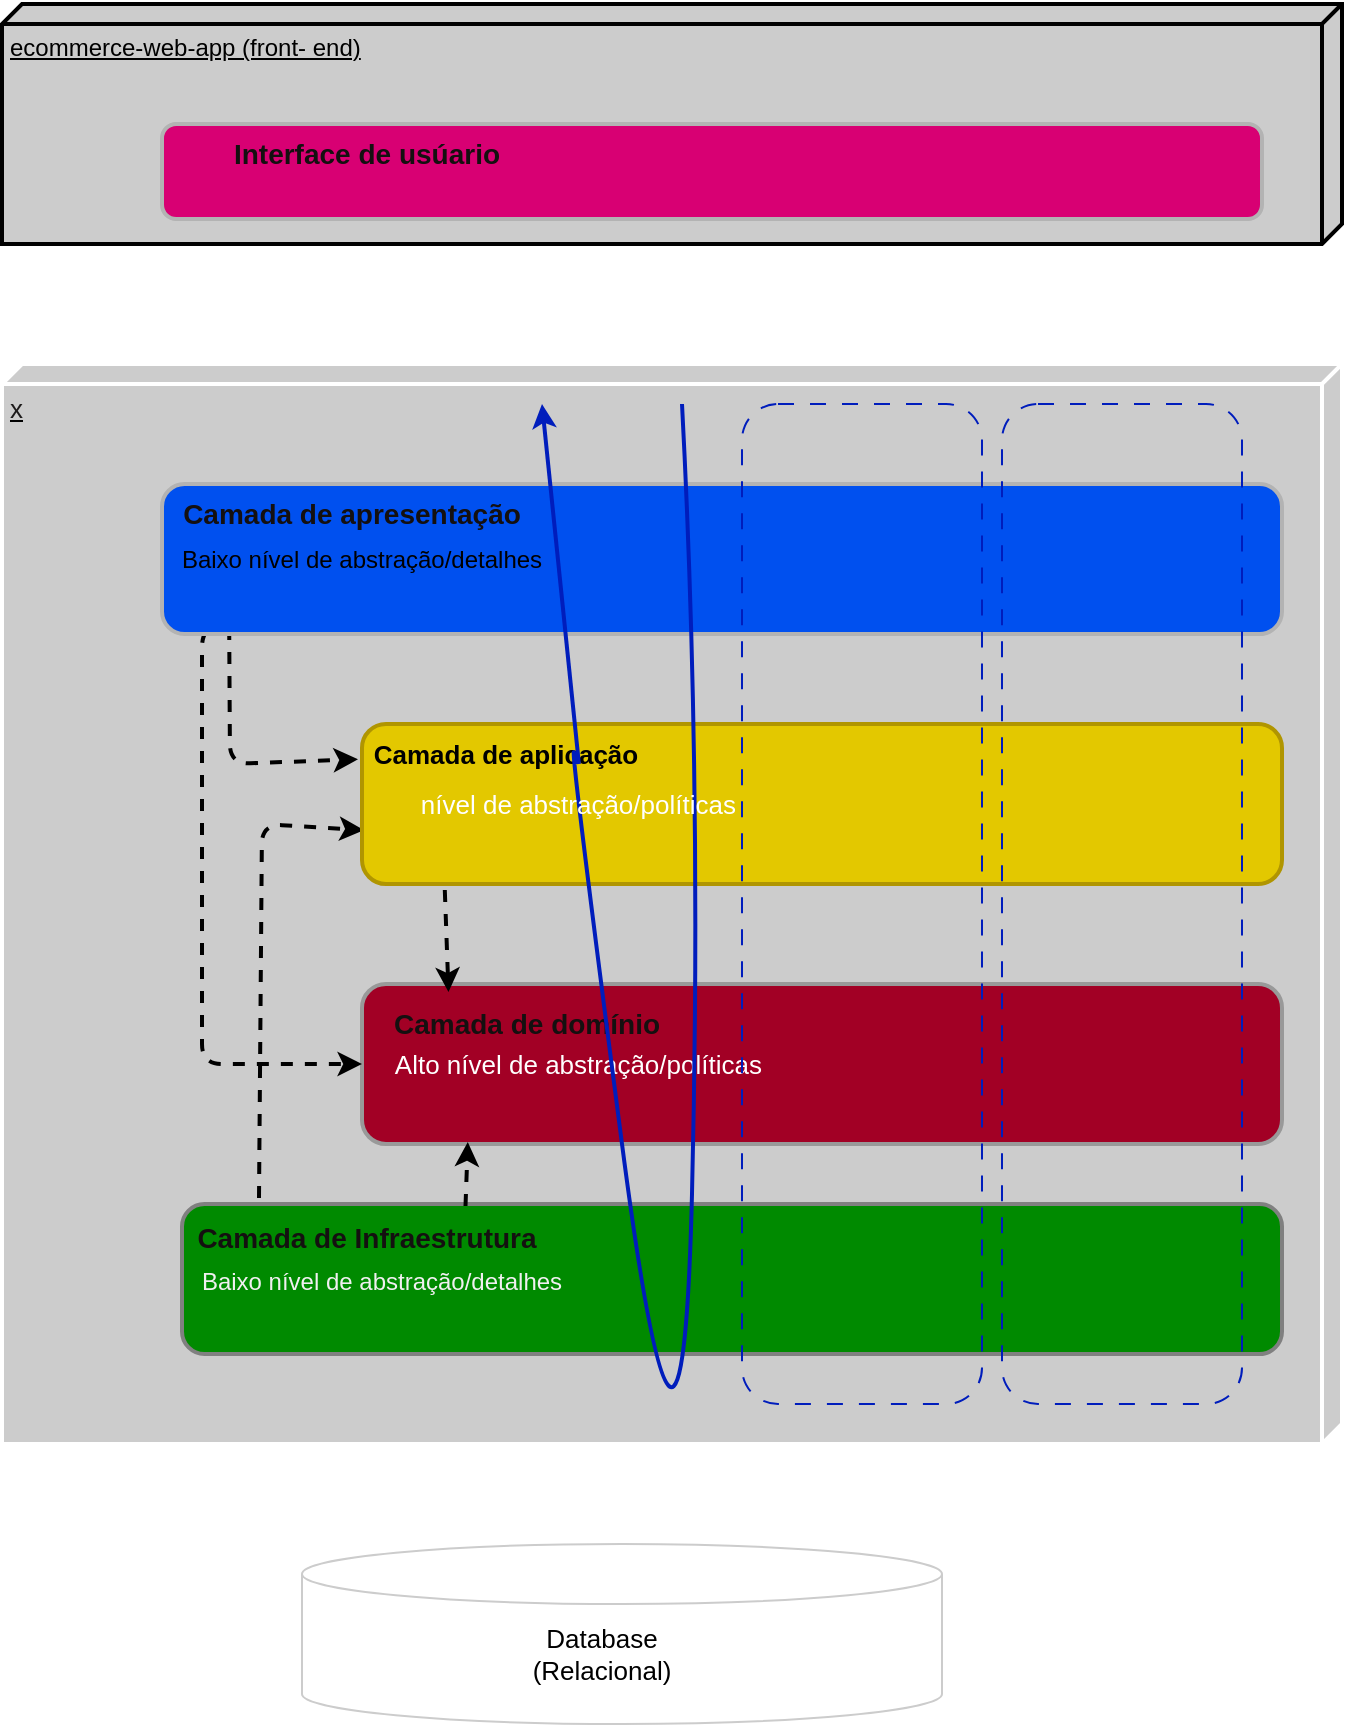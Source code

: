 <mxfile>
    <diagram id="I0e3CnHEker1yPUxd-W-" name="Arquitetura em Camadas">
        <mxGraphModel dx="1059" dy="792" grid="1" gridSize="10" guides="0" tooltips="1" connect="0" arrows="0" fold="1" page="1" pageScale="1" pageWidth="850" pageHeight="1100" math="0" shadow="0">
            <root>
                <mxCell id="0"/>
                <mxCell id="1" parent="0"/>
                <mxCell id="2" value="&lt;font style=&quot;font-size: 13px;&quot; color=&quot;#1d1b1b&quot;&gt;x&lt;/font&gt;" style="verticalAlign=top;align=left;spacingTop=8;spacingLeft=2;spacingRight=12;shape=cube;size=10;direction=south;fontStyle=4;html=1;strokeWidth=2;fillColor=#CCCCCC;strokeColor=#FFFFFF;rounded=1;" parent="1" vertex="1">
                    <mxGeometry x="100" y="220" width="670" height="540" as="geometry"/>
                </mxCell>
                <mxCell id="3" value="&lt;font color=&quot;#000000&quot;&gt;ecommerce-web-app (front- end)&lt;/font&gt;" style="verticalAlign=top;align=left;spacingTop=8;spacingLeft=2;spacingRight=12;shape=cube;size=10;direction=south;fontStyle=4;html=1;strokeWidth=2;fillColor=#CCCCCC;rounded=1;" parent="1" vertex="1">
                    <mxGeometry x="100" y="40" width="670" height="120" as="geometry"/>
                </mxCell>
                <mxCell id="9" value="" style="rounded=1;whiteSpace=wrap;html=1;strokeWidth=2;fillColor=#a20025;fontColor=#ffffff;strokeColor=#999999;points=[[0,0,0,0,0],[0,0.25,0,0,0],[0,0.5,0,0,0],[0,0.75,0,0,0],[0,1,0,0,0],[0.07,0,0,0,0],[0.25,1,0,0,0],[0.5,0,0,0,0],[0.5,1,0,0,0],[0.75,0,0,0,0],[0.75,1,0,0,0],[1,0,0,0,0],[1,0.25,0,0,0],[1,0.5,0,0,0],[1,0.75,0,0,0],[1,1,0,0,0]];" parent="1" vertex="1">
                    <mxGeometry x="280" y="530" width="460" height="80" as="geometry"/>
                </mxCell>
                <mxCell id="10" value="&lt;font color=&quot;#141010&quot; style=&quot;font-size: 14px;&quot;&gt;&lt;b&gt;Camada de domínio&lt;/b&gt;&lt;/font&gt;" style="text;html=1;align=center;verticalAlign=middle;whiteSpace=wrap;rounded=1;strokeWidth=6;perimeterSpacing=1;" parent="1" vertex="1">
                    <mxGeometry x="285" y="535" width="155" height="30" as="geometry"/>
                </mxCell>
                <mxCell id="55" style="edgeStyle=none;html=1;exitX=0.06;exitY=0.96;exitDx=0;exitDy=0;exitPerimeter=0;dashed=1;strokeWidth=2;strokeColor=#000000;" parent="1" source="12" target="52" edge="1">
                    <mxGeometry relative="1" as="geometry">
                        <Array as="points">
                            <mxPoint x="214" y="420"/>
                        </Array>
                    </mxGeometry>
                </mxCell>
                <mxCell id="56" style="edgeStyle=none;html=1;exitX=0.06;exitY=0.96;exitDx=0;exitDy=0;exitPerimeter=0;dashed=1;strokeColor=#000000;strokeWidth=2;" parent="1" source="12" target="9" edge="1">
                    <mxGeometry relative="1" as="geometry">
                        <Array as="points">
                            <mxPoint x="200" y="352"/>
                            <mxPoint x="200" y="570"/>
                        </Array>
                    </mxGeometry>
                </mxCell>
                <mxCell id="12" value="" style="rounded=1;whiteSpace=wrap;html=1;strokeWidth=2;fillColor=#0050ef;fontColor=#ffffff;strokeColor=#B3B3B3;points=[[0,0,0,0,0],[0,0.25,0,0,0],[0,0.51,0,0,0],[0,0.75,0,0,0],[0,1,0,0,0],[0.06,0.96,0,0,0],[0.25,0,0,0,0],[0.5,0,0,0,0],[0.5,1,0,0,0],[0.75,0,0,0,0],[0.75,1,0,0,0],[1,0,0,0,0],[1,0.25,0,0,0],[1,0.51,0,0,0],[1,0.75,0,0,0],[1,1,0,0,0]];" parent="1" vertex="1">
                    <mxGeometry x="180" y="280" width="560" height="75" as="geometry"/>
                </mxCell>
                <mxCell id="13" value="&lt;font color=&quot;#141010&quot; style=&quot;font-size: 14px;&quot;&gt;&lt;b&gt;Camada de apresentação&lt;/b&gt;&lt;/font&gt;" style="text;html=1;align=center;verticalAlign=middle;whiteSpace=wrap;rounded=1;strokeWidth=6;perimeterSpacing=1;" parent="1" vertex="1">
                    <mxGeometry x="180" y="280" width="190" height="30" as="geometry"/>
                </mxCell>
                <mxCell id="61" style="edgeStyle=none;html=1;exitX=0.07;exitY=0;exitDx=0;exitDy=-3;exitPerimeter=0;entryX=0.002;entryY=0.663;entryDx=0;entryDy=0;entryPerimeter=0;dashed=1;strokeColor=#000000;strokeWidth=2;" parent="1" source="15" target="51" edge="1">
                    <mxGeometry relative="1" as="geometry">
                        <Array as="points">
                            <mxPoint x="230" y="450"/>
                        </Array>
                    </mxGeometry>
                </mxCell>
                <mxCell id="15" value="" style="rounded=1;whiteSpace=wrap;html=1;strokeWidth=2;fillColor=#008a00;fontColor=#ffffff;strokeColor=#808080;points=[[0,0,0,0,0],[0,0.25,0,0,0],[0,0.51,0,0,0],[0,0.75,0,0,0],[0,1,0,0,0],[0.07,0,0,0,-3],[0.16,0,0,0,-6],[0.25,1,0,0,0],[0.5,1,0,0,0],[0.75,0,0,0,0],[0.75,1,0,0,0],[1,0,0,0,0],[1,0.25,0,0,0],[1,0.51,0,0,0],[1,0.75,0,0,0],[1,1,0,0,0]];" parent="1" vertex="1">
                    <mxGeometry x="190" y="640" width="550" height="75" as="geometry"/>
                </mxCell>
                <mxCell id="62" style="edgeStyle=none;html=1;exitX=0.75;exitY=0;exitDx=0;exitDy=0;entryX=0.115;entryY=0.988;entryDx=0;entryDy=0;entryPerimeter=0;dashed=1;strokeColor=#000000;strokeWidth=2;" parent="1" source="17" target="9" edge="1">
                    <mxGeometry relative="1" as="geometry"/>
                </mxCell>
                <mxCell id="17" value="&lt;font color=&quot;#141010&quot; style=&quot;font-size: 14px;&quot;&gt;&lt;b&gt;Camada de Infraestrutura&lt;/b&gt;&lt;/font&gt;" style="text;html=1;align=center;verticalAlign=middle;whiteSpace=wrap;rounded=1;strokeWidth=6;perimeterSpacing=1;" parent="1" vertex="1">
                    <mxGeometry x="185" y="642" width="195" height="30" as="geometry"/>
                </mxCell>
                <mxCell id="20" value="" style="rounded=1;whiteSpace=wrap;html=1;strokeWidth=2;fillColor=#d80073;fontColor=#ffffff;strokeColor=#B3B3B3;" parent="1" vertex="1">
                    <mxGeometry x="180" y="100" width="550" height="47.5" as="geometry"/>
                </mxCell>
                <mxCell id="21" value="&lt;font color=&quot;#141010&quot; style=&quot;font-size: 14px;&quot;&gt;&lt;b&gt;Interface de usúario&lt;/b&gt;&lt;/font&gt;" style="text;html=1;align=center;verticalAlign=middle;whiteSpace=wrap;rounded=1;strokeWidth=6;perimeterSpacing=1;" parent="1" vertex="1">
                    <mxGeometry x="175" y="100" width="215" height="30" as="geometry"/>
                </mxCell>
                <mxCell id="43" value="" style="shape=cylinder3;whiteSpace=wrap;html=1;boundedLbl=1;backgroundOutline=1;size=15;strokeColor=#CCCCCC;fontSize=13;fontColor=#FFFFFF;fillColor=#FFFFFF;rounded=1;" parent="1" vertex="1">
                    <mxGeometry x="250" y="810" width="320" height="90" as="geometry"/>
                </mxCell>
                <mxCell id="45" value="&lt;font color=&quot;#000000&quot;&gt;Database (Relacional)&lt;/font&gt;" style="text;html=1;strokeColor=none;fillColor=none;align=center;verticalAlign=middle;whiteSpace=wrap;rounded=1;fontSize=13;fontColor=#FFFFFF;arcSize=26;" parent="1" vertex="1">
                    <mxGeometry x="370" y="850" width="60" height="30" as="geometry"/>
                </mxCell>
                <mxCell id="60" style="edgeStyle=none;html=1;exitX=0.09;exitY=1;exitDx=0;exitDy=3;exitPerimeter=0;entryX=0.25;entryY=0;entryDx=0;entryDy=0;dashed=1;strokeColor=#000000;strokeWidth=2;" parent="1" source="51" target="10" edge="1">
                    <mxGeometry relative="1" as="geometry"/>
                </mxCell>
                <mxCell id="51" value="" style="rounded=1;whiteSpace=wrap;html=1;strokeWidth=2;fillColor=#e3c800;fontColor=#000000;strokeColor=#B09500;points=[[0,0,0,0,0],[0,0.25,0,0,0],[0,0.5,0,0,0],[0,0.75,0,0,0],[0,1,0,0,0],[0.09,1,0,0,3],[0.25,0,0,0,0],[0.5,0,0,0,0],[0.5,1,0,0,0],[0.75,0,0,0,0],[0.75,1,0,0,0],[1,0,0,0,0],[1,0.25,0,0,0],[1,0.5,0,0,0],[1,0.75,0,0,0],[1,1,0,0,0]];" parent="1" vertex="1">
                    <mxGeometry x="280" y="400" width="460" height="80" as="geometry"/>
                </mxCell>
                <mxCell id="52" value="&lt;b&gt;Camada de aplicação&lt;/b&gt;" style="text;html=1;strokeColor=none;fillColor=none;align=center;verticalAlign=middle;whiteSpace=wrap;rounded=1;fontSize=13;fontColor=#000000;" parent="1" vertex="1">
                    <mxGeometry x="278" y="400" width="147.5" height="30" as="geometry"/>
                </mxCell>
                <mxCell id="53" value="&lt;font color=&quot;#ffffff&quot;&gt;Alto nível de abstração/políticas&amp;nbsp;&lt;/font&gt;" style="text;html=1;strokeColor=none;fillColor=none;align=center;verticalAlign=middle;whiteSpace=wrap;rounded=1;fontSize=13;fontColor=#000000;" parent="1" vertex="1">
                    <mxGeometry x="290" y="555" width="200" height="30" as="geometry"/>
                </mxCell>
                <mxCell id="54" value="&lt;span style=&quot;color: rgb(240, 240, 240); font-size: 12px;&quot;&gt;Baixo nível de abstração/detalhes&lt;/span&gt;" style="text;html=1;strokeColor=none;fillColor=none;align=center;verticalAlign=middle;whiteSpace=wrap;rounded=1;fontSize=13;fontColor=#000000;" parent="1" vertex="1">
                    <mxGeometry x="190" y="662.5" width="200" height="30" as="geometry"/>
                </mxCell>
                <mxCell id="63" value="" style="curved=1;endArrow=classic;html=1;strokeColor=#001DBC;strokeWidth=2;fillColor=#0050ef;startArrow=none;" parent="1" edge="1">
                    <mxGeometry width="50" height="50" relative="1" as="geometry">
                        <mxPoint x="388.462" y="420" as="sourcePoint"/>
                        <mxPoint x="370" y="240" as="targetPoint"/>
                        <Array as="points"/>
                    </mxGeometry>
                </mxCell>
                <mxCell id="64" value="Baixo nível de abstração/detalhes" style="text;html=1;strokeColor=none;fillColor=none;align=center;verticalAlign=middle;whiteSpace=wrap;rounded=1;" parent="1" vertex="1">
                    <mxGeometry x="175" y="302.5" width="210" height="30" as="geometry"/>
                </mxCell>
                <mxCell id="68" value="" style="curved=1;endArrow=none;html=1;strokeColor=#001DBC;strokeWidth=2;fillColor=#0050ef;" parent="1" edge="1">
                    <mxGeometry width="50" height="50" relative="1" as="geometry">
                        <mxPoint x="440" y="240" as="sourcePoint"/>
                        <mxPoint x="387.273" y="420" as="targetPoint"/>
                        <Array as="points">
                            <mxPoint x="450" y="430"/>
                            <mxPoint x="440" y="840"/>
                            <mxPoint x="380" y="380"/>
                        </Array>
                    </mxGeometry>
                </mxCell>
                <mxCell id="69" value="&lt;font color=&quot;#ffffff&quot;&gt;nível de abstração/políticas&amp;nbsp;&lt;/font&gt;" style="text;html=1;strokeColor=none;fillColor=none;align=center;verticalAlign=middle;whiteSpace=wrap;rounded=1;fontSize=13;fontColor=#000000;" parent="1" vertex="1">
                    <mxGeometry x="290" y="425" width="200" height="30" as="geometry"/>
                </mxCell>
                <mxCell id="Lp0jMzSGGM_V06mwGyb9-71" value="" style="rounded=1;whiteSpace=wrap;html=1;sketch=1;hachureGap=4;jiggle=2;curveFitting=1;fontFamily=Architects Daughter;fontSource=https%3A%2F%2Ffonts.googleapis.com%2Fcss%3Ffamily%3DArchitects%2BDaughter;fontSize=20;fillColor=none;strokeColor=none;" parent="1" vertex="1">
                    <mxGeometry x="470" y="245" width="120" height="490" as="geometry"/>
                </mxCell>
                <mxCell id="Lp0jMzSGGM_V06mwGyb9-72" value="" style="rounded=1;whiteSpace=wrap;html=1;sketch=1;hachureGap=4;jiggle=2;curveFitting=1;fontFamily=Architects Daughter;fontSource=https%3A%2F%2Ffonts.googleapis.com%2Fcss%3Ffamily%3DArchitects%2BDaughter;fontSize=20;fillColor=none;strokeColor=none;" parent="1" vertex="1">
                    <mxGeometry x="470" y="240" width="120" height="490" as="geometry"/>
                </mxCell>
                <mxCell id="Lp0jMzSGGM_V06mwGyb9-73" value="" style="rounded=0;whiteSpace=wrap;html=1;sketch=1;hachureGap=4;jiggle=2;curveFitting=1;fontFamily=Architects Daughter;fontSource=https%3A%2F%2Ffonts.googleapis.com%2Fcss%3Ffamily%3DArchitects%2BDaughter;fontSize=20;fillColor=none;strokeColor=none;fontColor=#ffffff;" parent="1" vertex="1">
                    <mxGeometry x="470" y="240" width="120" height="490" as="geometry"/>
                </mxCell>
                <mxCell id="Lp0jMzSGGM_V06mwGyb9-74" value="" style="rounded=1;whiteSpace=wrap;html=1;fillColor=none;fontColor=#ffffff;strokeColor=#001DBC;dashed=1;dashPattern=8 8;" parent="1" vertex="1">
                    <mxGeometry x="470" y="240" width="120" height="500" as="geometry"/>
                </mxCell>
                <mxCell id="Lp0jMzSGGM_V06mwGyb9-75" value="" style="rounded=1;whiteSpace=wrap;html=1;fillColor=none;fontColor=#ffffff;strokeColor=#001DBC;dashed=1;dashPattern=8 8;" parent="1" vertex="1">
                    <mxGeometry x="600" y="240" width="120" height="500" as="geometry"/>
                </mxCell>
            </root>
        </mxGraphModel>
    </diagram>
    <diagram name=" Arquitetura Hexagonal" id="VRx3ax_9oq_TJoyLsv_U">
        <mxGraphModel dx="1059" dy="792" grid="1" gridSize="10" guides="1" tooltips="1" connect="1" arrows="1" fold="1" page="1" pageScale="1" pageWidth="850" pageHeight="1100" math="0" shadow="0">
            <root>
                <mxCell id="8M45UyS3Eb0G1ASfp3wk-0"/>
                <mxCell id="8M45UyS3Eb0G1ASfp3wk-1" parent="8M45UyS3Eb0G1ASfp3wk-0"/>
                <mxCell id="8M45UyS3Eb0G1ASfp3wk-2" value="&lt;font style=&quot;font-size: 13px;&quot; color=&quot;#1d1b1b&quot;&gt;ecommerce-node-api (back -end)&lt;/font&gt;" style="verticalAlign=top;align=left;spacingTop=8;spacingLeft=2;spacingRight=12;shape=cube;size=10;direction=south;fontStyle=4;html=1;strokeWidth=2;fillColor=#CCCCCC;strokeColor=#FFFFFF;rounded=0;" parent="8M45UyS3Eb0G1ASfp3wk-1" vertex="1">
                    <mxGeometry x="70" y="190" width="780" height="650" as="geometry"/>
                </mxCell>
                <mxCell id="8M45UyS3Eb0G1ASfp3wk-3" value="&lt;font color=&quot;#000000&quot;&gt;ecommerce-web-app (front- end)&lt;/font&gt;" style="verticalAlign=top;align=left;spacingTop=8;spacingLeft=2;spacingRight=12;shape=cube;size=10;direction=south;fontStyle=4;html=1;strokeWidth=2;fillColor=#CCCCCC;rounded=0;" parent="8M45UyS3Eb0G1ASfp3wk-1" vertex="1">
                    <mxGeometry x="60" y="20" width="810" height="140" as="geometry"/>
                </mxCell>
                <mxCell id="8M45UyS3Eb0G1ASfp3wk-16" value="" style="shape=cylinder3;whiteSpace=wrap;html=1;boundedLbl=1;backgroundOutline=1;size=15;strokeColor=#CCCCCC;fontSize=13;fontColor=#FFFFFF;fillColor=#FFFFFF;rounded=0;" parent="8M45UyS3Eb0G1ASfp3wk-1" vertex="1">
                    <mxGeometry x="283.75" y="890" width="320" height="90" as="geometry"/>
                </mxCell>
                <mxCell id="8M45UyS3Eb0G1ASfp3wk-17" value="&lt;font color=&quot;#000000&quot;&gt;Database (Relacional)&lt;/font&gt;" style="text;html=1;strokeColor=none;fillColor=none;align=center;verticalAlign=middle;whiteSpace=wrap;rounded=0;fontSize=13;fontColor=#FFFFFF;" parent="8M45UyS3Eb0G1ASfp3wk-1" vertex="1">
                    <mxGeometry x="420" y="930" width="60" height="30" as="geometry"/>
                </mxCell>
                <mxCell id="iTr-L3_4mr9_4ZwECuBi-3" value="" style="shape=hexagon;perimeter=hexagonPerimeter2;whiteSpace=wrap;html=1;fixedSize=1;rounded=1;hachureGap=4;strokeColor=#001DBC;strokeWidth=2;fontFamily=Architects Daughter;fontSource=https%3A%2F%2Ffonts.googleapis.com%2Fcss%3Ffamily%3DArchitects%2BDaughter;fontSize=20;fillColor=#0050ef;size=110;shadow=1;fontColor=#ffffff;gradientColor=#008A00;" parent="8M45UyS3Eb0G1ASfp3wk-1" vertex="1">
                    <mxGeometry x="110" y="259" width="680" height="461" as="geometry"/>
                </mxCell>
                <mxCell id="Y5ZP2UtS8_teeKKOSprc-33" style="edgeStyle=none;rounded=1;sketch=0;hachureGap=4;jiggle=2;curveFitting=1;html=1;shadow=0;strokeColor=#000000;strokeWidth=1;fontFamily=Architects Daughter;fontSource=https%3A%2F%2Ffonts.googleapis.com%2Fcss%3Ffamily%3DArchitects%2BDaughter;fontSize=16;fontColor=#000000;startArrow=none;startFill=0;endArrow=none;endFill=0;endSize=7;" parent="8M45UyS3Eb0G1ASfp3wk-1" source="iTr-L3_4mr9_4ZwECuBi-2" target="iTr-L3_4mr9_4ZwECuBi-3" edge="1">
                    <mxGeometry relative="1" as="geometry"/>
                </mxCell>
                <mxCell id="iTr-L3_4mr9_4ZwECuBi-2" value="" style="shape=hexagon;perimeter=hexagonPerimeter2;whiteSpace=wrap;html=1;fixedSize=1;rounded=1;hachureGap=4;strokeColor=#000000;strokeWidth=2;fontFamily=Architects Daughter;fontSource=https%3A%2F%2Ffonts.googleapis.com%2Fcss%3Ffamily%3DArchitects%2BDaughter;fontSize=20;fillColor=#e3c800;size=80;fontColor=#000000;dashed=1;" parent="8M45UyS3Eb0G1ASfp3wk-1" vertex="1">
                    <mxGeometry x="188.75" y="320" width="530" height="330" as="geometry"/>
                </mxCell>
                <mxCell id="iTr-L3_4mr9_4ZwECuBi-0" value="" style="shape=hexagon;perimeter=hexagonPerimeter2;whiteSpace=wrap;html=1;fixedSize=1;rounded=1;hachureGap=4;fontFamily=Architects Daughter;fontSource=https%3A%2F%2Ffonts.googleapis.com%2Fcss%3Ffamily%3DArchitects%2BDaughter;fontSize=20;size=70;fillColor=#a20025;fontColor=#ffffff;strokeColor=#000000;strokeWidth=2;gradientColor=none;" parent="8M45UyS3Eb0G1ASfp3wk-1" vertex="1">
                    <mxGeometry x="285" y="398.13" width="350" height="191.87" as="geometry"/>
                </mxCell>
                <mxCell id="8M45UyS3Eb0G1ASfp3wk-5" value="&lt;font color=&quot;#141010&quot; style=&quot;font-size: 14px;&quot;&gt;&lt;b&gt;Camada de domínio&lt;/b&gt;&lt;/font&gt;" style="text;html=1;align=center;verticalAlign=middle;whiteSpace=wrap;rounded=0;strokeWidth=6;perimeterSpacing=1;" parent="8M45UyS3Eb0G1ASfp3wk-1" vertex="1">
                    <mxGeometry x="370" y="456.13" width="155" height="30" as="geometry"/>
                </mxCell>
                <mxCell id="8M45UyS3Eb0G1ASfp3wk-22" value="Alto nível de abstração/políticas&amp;nbsp;" style="text;html=1;strokeColor=none;fillColor=none;align=center;verticalAlign=middle;whiteSpace=wrap;rounded=0;fontSize=13;fontColor=#000000;" parent="8M45UyS3Eb0G1ASfp3wk-1" vertex="1">
                    <mxGeometry x="353.75" y="486.13" width="200" height="30" as="geometry"/>
                </mxCell>
                <mxCell id="8M45UyS3Eb0G1ASfp3wk-21" value="&lt;b&gt;Camada de aplicação&lt;/b&gt;" style="text;html=1;strokeColor=none;fillColor=none;align=center;verticalAlign=middle;whiteSpace=wrap;rounded=0;fontSize=13;fontColor=#000000;" parent="8M45UyS3Eb0G1ASfp3wk-1" vertex="1">
                    <mxGeometry x="270" y="320" width="147.5" height="30" as="geometry"/>
                </mxCell>
                <mxCell id="8M45UyS3Eb0G1ASfp3wk-27" value="Nível médio de abstração/Orquestração" style="text;html=1;strokeColor=none;fillColor=none;align=center;verticalAlign=middle;whiteSpace=wrap;rounded=0;fontSize=13;fontColor=#000000;" parent="8M45UyS3Eb0G1ASfp3wk-1" vertex="1">
                    <mxGeometry x="243.75" y="350" width="200" height="30" as="geometry"/>
                </mxCell>
                <mxCell id="8M45UyS3Eb0G1ASfp3wk-23" value="&lt;span style=&quot;font-size: 12px;&quot;&gt;Baixo nível de abstração/detalhes&lt;/span&gt;" style="text;html=1;strokeColor=none;fillColor=none;align=center;verticalAlign=middle;whiteSpace=wrap;rounded=0;fontSize=13;fontColor=#000000;" parent="8M45UyS3Eb0G1ASfp3wk-1" vertex="1">
                    <mxGeometry x="237.5" y="680" width="200" height="30" as="geometry"/>
                </mxCell>
                <mxCell id="8M45UyS3Eb0G1ASfp3wk-13" value="&lt;font color=&quot;#141010&quot; style=&quot;font-size: 14px;&quot;&gt;&lt;b&gt;Camada de Infraestrutura&lt;/b&gt;&lt;/font&gt;" style="text;html=1;align=center;verticalAlign=middle;whiteSpace=wrap;rounded=0;strokeWidth=6;perimeterSpacing=1;" parent="8M45UyS3Eb0G1ASfp3wk-1" vertex="1">
                    <mxGeometry x="240" y="660" width="195" height="30" as="geometry"/>
                </mxCell>
                <mxCell id="8M45UyS3Eb0G1ASfp3wk-9" value="&lt;font color=&quot;#141010&quot; style=&quot;font-size: 14px;&quot;&gt;&lt;b&gt;Camada de apresentação&lt;/b&gt;&lt;/font&gt;" style="text;html=1;align=center;verticalAlign=middle;whiteSpace=wrap;rounded=0;strokeWidth=6;perimeterSpacing=1;" parent="8M45UyS3Eb0G1ASfp3wk-1" vertex="1">
                    <mxGeometry x="227.5" y="259" width="190" height="30" as="geometry"/>
                </mxCell>
                <mxCell id="8M45UyS3Eb0G1ASfp3wk-25" value="&lt;font color=&quot;#000000&quot;&gt;Baixo nível de abstração/detalhes&lt;/font&gt;" style="text;html=1;strokeColor=none;fillColor=none;align=center;verticalAlign=middle;whiteSpace=wrap;rounded=0;" parent="8M45UyS3Eb0G1ASfp3wk-1" vertex="1">
                    <mxGeometry x="227.5" y="280" width="210" height="30" as="geometry"/>
                </mxCell>
                <mxCell id="Y5ZP2UtS8_teeKKOSprc-28" value="" style="endArrow=none;html=1;rounded=1;shadow=0;sketch=0;hachureGap=4;jiggle=2;curveFitting=1;strokeWidth=1;fontFamily=Architects Daughter;fontSource=https%3A%2F%2Ffonts.googleapis.com%2Fcss%3Ffamily%3DArchitects%2BDaughter;fontSize=16;endSize=7;entryX=0;entryY=0.5;entryDx=0;entryDy=0;strokeColor=#000000;exitX=0;exitY=0.5;exitDx=0;exitDy=0;" parent="8M45UyS3Eb0G1ASfp3wk-1" source="iTr-L3_4mr9_4ZwECuBi-3" target="iTr-L3_4mr9_4ZwECuBi-2" edge="1">
                    <mxGeometry width="50" height="50" relative="1" as="geometry">
                        <mxPoint x="150" y="580" as="sourcePoint"/>
                        <mxPoint x="221" y="572" as="targetPoint"/>
                        <Array as="points"/>
                    </mxGeometry>
                </mxCell>
                <mxCell id="Y5ZP2UtS8_teeKKOSprc-31" value="" style="endArrow=none;html=1;rounded=1;shadow=0;sketch=0;hachureGap=4;jiggle=2;curveFitting=1;strokeWidth=1;fontFamily=Architects Daughter;fontSource=https%3A%2F%2Ffonts.googleapis.com%2Fcss%3Ffamily%3DArchitects%2BDaughter;fontSize=16;endSize=7;exitX=1;exitY=0.5;exitDx=0;exitDy=0;entryX=1;entryY=0.5;entryDx=0;entryDy=0;strokeColor=#000000;" parent="8M45UyS3Eb0G1ASfp3wk-1" source="iTr-L3_4mr9_4ZwECuBi-2" target="iTr-L3_4mr9_4ZwECuBi-3" edge="1">
                    <mxGeometry width="50" height="50" relative="1" as="geometry">
                        <mxPoint x="480" y="490" as="sourcePoint"/>
                        <mxPoint x="530" y="440" as="targetPoint"/>
                        <Array as="points"/>
                    </mxGeometry>
                </mxCell>
                <mxCell id="Y5ZP2UtS8_teeKKOSprc-34" value="&lt;p style=&quot;line-height: 50%;&quot;&gt;&lt;font style=&quot;font-size: 13px;&quot; face=&quot;Helvetica&quot;&gt;&lt;b&gt;&lt;u&gt;Casos de uso&lt;/u&gt;&lt;/b&gt;&lt;/font&gt;&lt;/p&gt;" style="text;html=1;strokeColor=none;fillColor=none;align=center;verticalAlign=middle;whiteSpace=wrap;rounded=0;glass=0;dashed=1;sketch=0;hachureGap=4;jiggle=2;curveFitting=1;fontFamily=Architects Daughter;fontSource=https%3A%2F%2Ffonts.googleapis.com%2Fcss%3Ffamily%3DArchitects%2BDaughter;fontSize=20;fontColor=#000000;opacity=40;" parent="8M45UyS3Eb0G1ASfp3wk-1" vertex="1">
                    <mxGeometry x="202.5" y="398.13" width="160" height="8" as="geometry"/>
                </mxCell>
                <mxCell id="Y5ZP2UtS8_teeKKOSprc-39" value="" style="endArrow=classic;html=1;rounded=1;shadow=0;sketch=0;hachureGap=4;jiggle=2;curveFitting=1;strokeColor=#000000;strokeWidth=1;fontFamily=Helvetica;fontSize=13;fontColor=#000000;endSize=7;exitX=0.625;exitY=0;exitDx=0;exitDy=0;dashed=1;" parent="8M45UyS3Eb0G1ASfp3wk-1" source="iTr-L3_4mr9_4ZwECuBi-2" edge="1">
                    <mxGeometry width="50" height="50" relative="1" as="geometry">
                        <mxPoint x="530" y="496.13" as="sourcePoint"/>
                        <mxPoint x="520" y="400" as="targetPoint"/>
                    </mxGeometry>
                </mxCell>
                <mxCell id="Y5ZP2UtS8_teeKKOSprc-41" value="" style="endArrow=classic;html=1;rounded=1;shadow=0;dashed=1;sketch=0;hachureGap=4;jiggle=2;curveFitting=1;strokeColor=#000000;strokeWidth=1;fontFamily=Helvetica;fontSize=13;fontColor=#000000;endSize=7;entryX=0.651;entryY=1.006;entryDx=0;entryDy=0;entryPerimeter=0;" parent="8M45UyS3Eb0G1ASfp3wk-1" edge="1">
                    <mxGeometry width="50" height="50" relative="1" as="geometry">
                        <mxPoint x="512" y="657.91" as="sourcePoint"/>
                        <mxPoint x="510.85" y="590.001" as="targetPoint"/>
                    </mxGeometry>
                </mxCell>
                <mxCell id="Y5ZP2UtS8_teeKKOSprc-43" value="" style="endArrow=classic;html=1;rounded=1;shadow=0;dashed=1;sketch=0;hachureGap=4;jiggle=2;curveFitting=1;strokeColor=#000000;strokeWidth=1;fontFamily=Helvetica;fontSize=13;fontColor=#000000;endSize=7;" parent="8M45UyS3Eb0G1ASfp3wk-1" edge="1">
                    <mxGeometry width="50" height="50" relative="1" as="geometry">
                        <mxPoint x="512" y="740" as="sourcePoint"/>
                        <mxPoint x="512" y="650" as="targetPoint"/>
                    </mxGeometry>
                </mxCell>
                <mxCell id="8M45UyS3Eb0G1ASfp3wk-26" value="" style="curved=1;endArrow=classic;html=1;strokeColor=#001DBC;strokeWidth=2;fillColor=#0050ef;rounded=0;endFill=1;startArrow=none;startFill=0;entryX=0.046;entryY=0.374;entryDx=0;entryDy=0;entryPerimeter=0;exitX=0.046;exitY=0.302;exitDx=0;exitDy=0;exitPerimeter=0;" parent="8M45UyS3Eb0G1ASfp3wk-1" source="8M45UyS3Eb0G1ASfp3wk-2" target="8M45UyS3Eb0G1ASfp3wk-2" edge="1">
                    <mxGeometry width="50" height="50" relative="1" as="geometry">
                        <mxPoint x="620" y="330" as="sourcePoint"/>
                        <mxPoint x="567.273" y="510" as="targetPoint"/>
                        <Array as="points">
                            <mxPoint x="630" y="520"/>
                            <mxPoint x="620" y="930"/>
                            <mxPoint x="560" y="470"/>
                        </Array>
                    </mxGeometry>
                </mxCell>
                <mxCell id="Y5ZP2UtS8_teeKKOSprc-49" value="" style="endArrow=none;startArrow=classic;html=1;rounded=1;shadow=0;dashed=1;sketch=0;hachureGap=4;jiggle=2;curveFitting=1;strokeColor=#000000;strokeWidth=1;fontFamily=Helvetica;fontSize=13;fontColor=#000000;endSize=7;exitX=0.611;exitY=-0.001;exitDx=0;exitDy=0;exitPerimeter=0;endFill=0;" parent="8M45UyS3Eb0G1ASfp3wk-1" edge="1">
                    <mxGeometry width="50" height="50" relative="1" as="geometry">
                        <mxPoint x="518.58" y="319.67" as="sourcePoint"/>
                        <mxPoint x="519" y="260" as="targetPoint"/>
                    </mxGeometry>
                </mxCell>
                <mxCell id="Bv81MkFV0poWvdaFQkqu-0" value="" style="rounded=1;whiteSpace=wrap;html=1;strokeWidth=2;fillColor=#a20025;fontColor=#ffffff;strokeColor=#999999;points=[[0,0,0,0,0],[0,0.25,0,0,0],[0,0.5,0,0,0],[0,0.75,0,0,0],[0,1,0,0,0],[0.07,0,0,0,0],[0.25,1,0,0,0],[0.5,0,0,0,0],[0.5,1,0,0,0],[0.75,0,0,0,0],[0.75,1,0,0,0],[1,0,0,0,0],[1,0.25,0,0,0],[1,0.5,0,0,0],[1,0.75,0,0,0],[1,1,0,0,0]];movable=0;resizable=0;rotatable=0;deletable=0;editable=0;connectable=0;" parent="8M45UyS3Eb0G1ASfp3wk-1" vertex="1">
                    <mxGeometry x="230" y="1040" width="460" height="80" as="geometry"/>
                </mxCell>
                <mxCell id="Yy9H-ABauuoZOL3jHwUT-1" style="edgeStyle=none;rounded=1;sketch=0;hachureGap=4;jiggle=2;curveFitting=1;html=1;shadow=0;dashed=1;strokeColor=#000000;strokeWidth=1;fontFamily=Helvetica;fontSize=13;fontColor=#000000;startArrow=none;startFill=0;endArrow=none;endFill=0;endSize=7;" parent="8M45UyS3Eb0G1ASfp3wk-1" source="Yy9H-ABauuoZOL3jHwUT-0" edge="1">
                    <mxGeometry relative="1" as="geometry">
                        <mxPoint x="160.0" y="1160" as="targetPoint"/>
                    </mxGeometry>
                </mxCell>
                <mxCell id="Yy9H-ABauuoZOL3jHwUT-0" value="" style="rounded=1;whiteSpace=wrap;html=1;strokeWidth=2;fillColor=#e3c800;fontColor=#000000;strokeColor=#B09500;points=[[0,0,0,0,0],[0,0.25,0,0,0],[0,0.5,0,0,0],[0,0.75,0,0,0],[0,1,0,0,0],[0.09,1,0,0,3],[0.25,0,0,0,0],[0.5,0,0,0,0],[0.5,1,0,0,0],[0.75,0,0,0,0],[0.75,1,0,0,0],[1,0,0,0,0],[1,0.25,0,0,0],[1,0.5,0,0,0],[1,0.75,0,0,0],[1,1,0,0,0]];" parent="8M45UyS3Eb0G1ASfp3wk-1" vertex="1">
                    <mxGeometry x="160" y="1120" width="610" height="80" as="geometry"/>
                </mxCell>
                <mxCell id="aZZP4y7lfVHfSW3sHr_N-0" value="" style="rounded=1;whiteSpace=wrap;html=1;strokeWidth=2;fillColor=#0050ef;fontColor=#ffffff;strokeColor=#B3B3B3;points=[[0,0,0,0,0],[0,0.25,0,0,0],[0,0.51,0,0,0],[0,0.75,0,0,0],[0,1,0,0,0],[0.06,0.96,0,0,0],[0.25,0,0,0,0],[0.5,0,0,0,0],[0.5,1,0,0,0],[0.75,0,0,0,0],[0.75,1,0,0,0],[1,0,0,0,0],[1,0.25,0,0,0],[1,0.51,0,0,0],[1,0.75,0,0,0],[1,1,0,0,0]];" parent="8M45UyS3Eb0G1ASfp3wk-1" vertex="1">
                    <mxGeometry x="70" y="1200" width="360" height="75" as="geometry"/>
                </mxCell>
                <mxCell id="HexWWnT-kEfSKh_FzjDB-0" value="" style="rounded=1;whiteSpace=wrap;html=1;strokeWidth=2;fillColor=#008a00;fontColor=#ffffff;strokeColor=#808080;points=[[0,0,0,0,0],[0,0.25,0,0,0],[0,0.51,0,0,0],[0,0.75,0,0,0],[0,1,0,0,0],[0.07,0,0,0,-3],[0.16,0,0,0,-6],[0.25,1,0,0,0],[0.5,1,0,0,0],[0.75,0,0,0,0],[0.75,1,0,0,0],[1,0,0,0,0],[1,0.25,0,0,0],[1,0.51,0,0,0],[1,0.75,0,0,0],[1,1,0,0,0]];" parent="8M45UyS3Eb0G1ASfp3wk-1" vertex="1">
                    <mxGeometry x="430" y="1200" width="420" height="75" as="geometry"/>
                </mxCell>
                <mxCell id="HexWWnT-kEfSKh_FzjDB-1" value="&lt;b&gt;Camada de Insfraestrutura&lt;/b&gt;" style="text;html=1;strokeColor=none;fillColor=none;align=center;verticalAlign=middle;whiteSpace=wrap;rounded=0;glass=0;sketch=0;hachureGap=4;jiggle=2;curveFitting=1;fontFamily=Helvetica;fontSize=13;fontColor=#000000;opacity=80;" parent="8M45UyS3Eb0G1ASfp3wk-1" vertex="1">
                    <mxGeometry x="435" y="1200" width="180" height="30" as="geometry"/>
                </mxCell>
                <mxCell id="HexWWnT-kEfSKh_FzjDB-3" value="Baixo nível de abstração/detalhes" style="text;html=1;strokeColor=none;fillColor=none;align=center;verticalAlign=middle;whiteSpace=wrap;rounded=0;glass=0;sketch=0;hachureGap=4;jiggle=2;curveFitting=1;fontFamily=Helvetica;fontSize=13;fontColor=#000000;opacity=80;" parent="8M45UyS3Eb0G1ASfp3wk-1" vertex="1">
                    <mxGeometry x="417.5" y="1222.5" width="240" height="30" as="geometry"/>
                </mxCell>
                <mxCell id="HexWWnT-kEfSKh_FzjDB-4" value="Alto nível de abstração/políticas" style="text;html=1;strokeColor=none;fillColor=none;align=center;verticalAlign=middle;whiteSpace=wrap;rounded=0;glass=0;sketch=0;hachureGap=4;jiggle=2;curveFitting=1;fontFamily=Helvetica;fontSize=13;fontColor=#000000;opacity=80;" parent="8M45UyS3Eb0G1ASfp3wk-1" vertex="1">
                    <mxGeometry x="226.25" y="1060" width="235" height="30" as="geometry"/>
                </mxCell>
                <mxCell id="HexWWnT-kEfSKh_FzjDB-6" value="&lt;b&gt;Camada de Domínio&lt;/b&gt;" style="text;html=1;strokeColor=none;fillColor=none;align=center;verticalAlign=middle;whiteSpace=wrap;rounded=0;glass=0;sketch=0;hachureGap=4;jiggle=2;curveFitting=1;fontFamily=Helvetica;fontSize=13;fontColor=#000000;opacity=80;" parent="8M45UyS3Eb0G1ASfp3wk-1" vertex="1">
                    <mxGeometry x="230" y="1040" width="170" height="30" as="geometry"/>
                </mxCell>
                <mxCell id="HexWWnT-kEfSKh_FzjDB-7" value="Nível médio de abstração/Orquestração" style="text;html=1;strokeColor=none;fillColor=none;align=center;verticalAlign=middle;whiteSpace=wrap;rounded=0;glass=0;sketch=0;hachureGap=4;jiggle=2;curveFitting=1;fontFamily=Helvetica;fontSize=13;fontColor=#000000;opacity=80;" parent="8M45UyS3Eb0G1ASfp3wk-1" vertex="1">
                    <mxGeometry x="145" y="1140" width="290" height="30" as="geometry"/>
                </mxCell>
                <mxCell id="HexWWnT-kEfSKh_FzjDB-8" value="&lt;b&gt;Camada de aplicação&lt;/b&gt;" style="text;html=1;strokeColor=none;fillColor=none;align=center;verticalAlign=middle;whiteSpace=wrap;rounded=0;glass=0;sketch=0;hachureGap=4;jiggle=2;curveFitting=1;fontFamily=Helvetica;fontSize=13;fontColor=#000000;opacity=80;" parent="8M45UyS3Eb0G1ASfp3wk-1" vertex="1">
                    <mxGeometry x="154" y="1120" width="173" height="30" as="geometry"/>
                </mxCell>
                <mxCell id="HexWWnT-kEfSKh_FzjDB-10" value="Baixo nível de abstração/detalhes" style="text;html=1;strokeColor=none;fillColor=none;align=center;verticalAlign=middle;whiteSpace=wrap;rounded=0;glass=0;sketch=0;hachureGap=4;jiggle=2;curveFitting=1;fontFamily=Helvetica;fontSize=13;fontColor=#000000;opacity=80;" parent="8M45UyS3Eb0G1ASfp3wk-1" vertex="1">
                    <mxGeometry x="75" y="1220" width="210" height="30" as="geometry"/>
                </mxCell>
                <mxCell id="HexWWnT-kEfSKh_FzjDB-11" value="&lt;b&gt;Camada de Apresentação&lt;/b&gt;" style="text;html=1;strokeColor=none;fillColor=none;align=center;verticalAlign=middle;whiteSpace=wrap;rounded=0;glass=0;sketch=0;hachureGap=4;jiggle=2;curveFitting=1;fontFamily=Helvetica;fontSize=13;fontColor=#000000;opacity=80;" parent="8M45UyS3Eb0G1ASfp3wk-1" vertex="1">
                    <mxGeometry x="80" y="1200" width="167" height="30" as="geometry"/>
                </mxCell>
                <mxCell id="sqbKMaFyKgQSjrOVsExB-0" value="" style="rounded=1;whiteSpace=wrap;html=1;strokeWidth=2;fillColor=#d80073;fontColor=#ffffff;strokeColor=#B3B3B3;" parent="8M45UyS3Eb0G1ASfp3wk-1" vertex="1">
                    <mxGeometry x="168.75" y="80" width="550" height="47.5" as="geometry"/>
                </mxCell>
                <mxCell id="8M45UyS3Eb0G1ASfp3wk-15" value="&lt;font color=&quot;#141010&quot; style=&quot;font-size: 14px;&quot;&gt;&lt;b&gt;Interface de usúario&lt;/b&gt;&lt;/font&gt;" style="text;html=1;align=center;verticalAlign=middle;whiteSpace=wrap;rounded=0;strokeWidth=6;perimeterSpacing=1;" parent="8M45UyS3Eb0G1ASfp3wk-1" vertex="1">
                    <mxGeometry x="133" y="88.75" width="215" height="30" as="geometry"/>
                </mxCell>
            </root>
        </mxGraphModel>
    </diagram>
</mxfile>